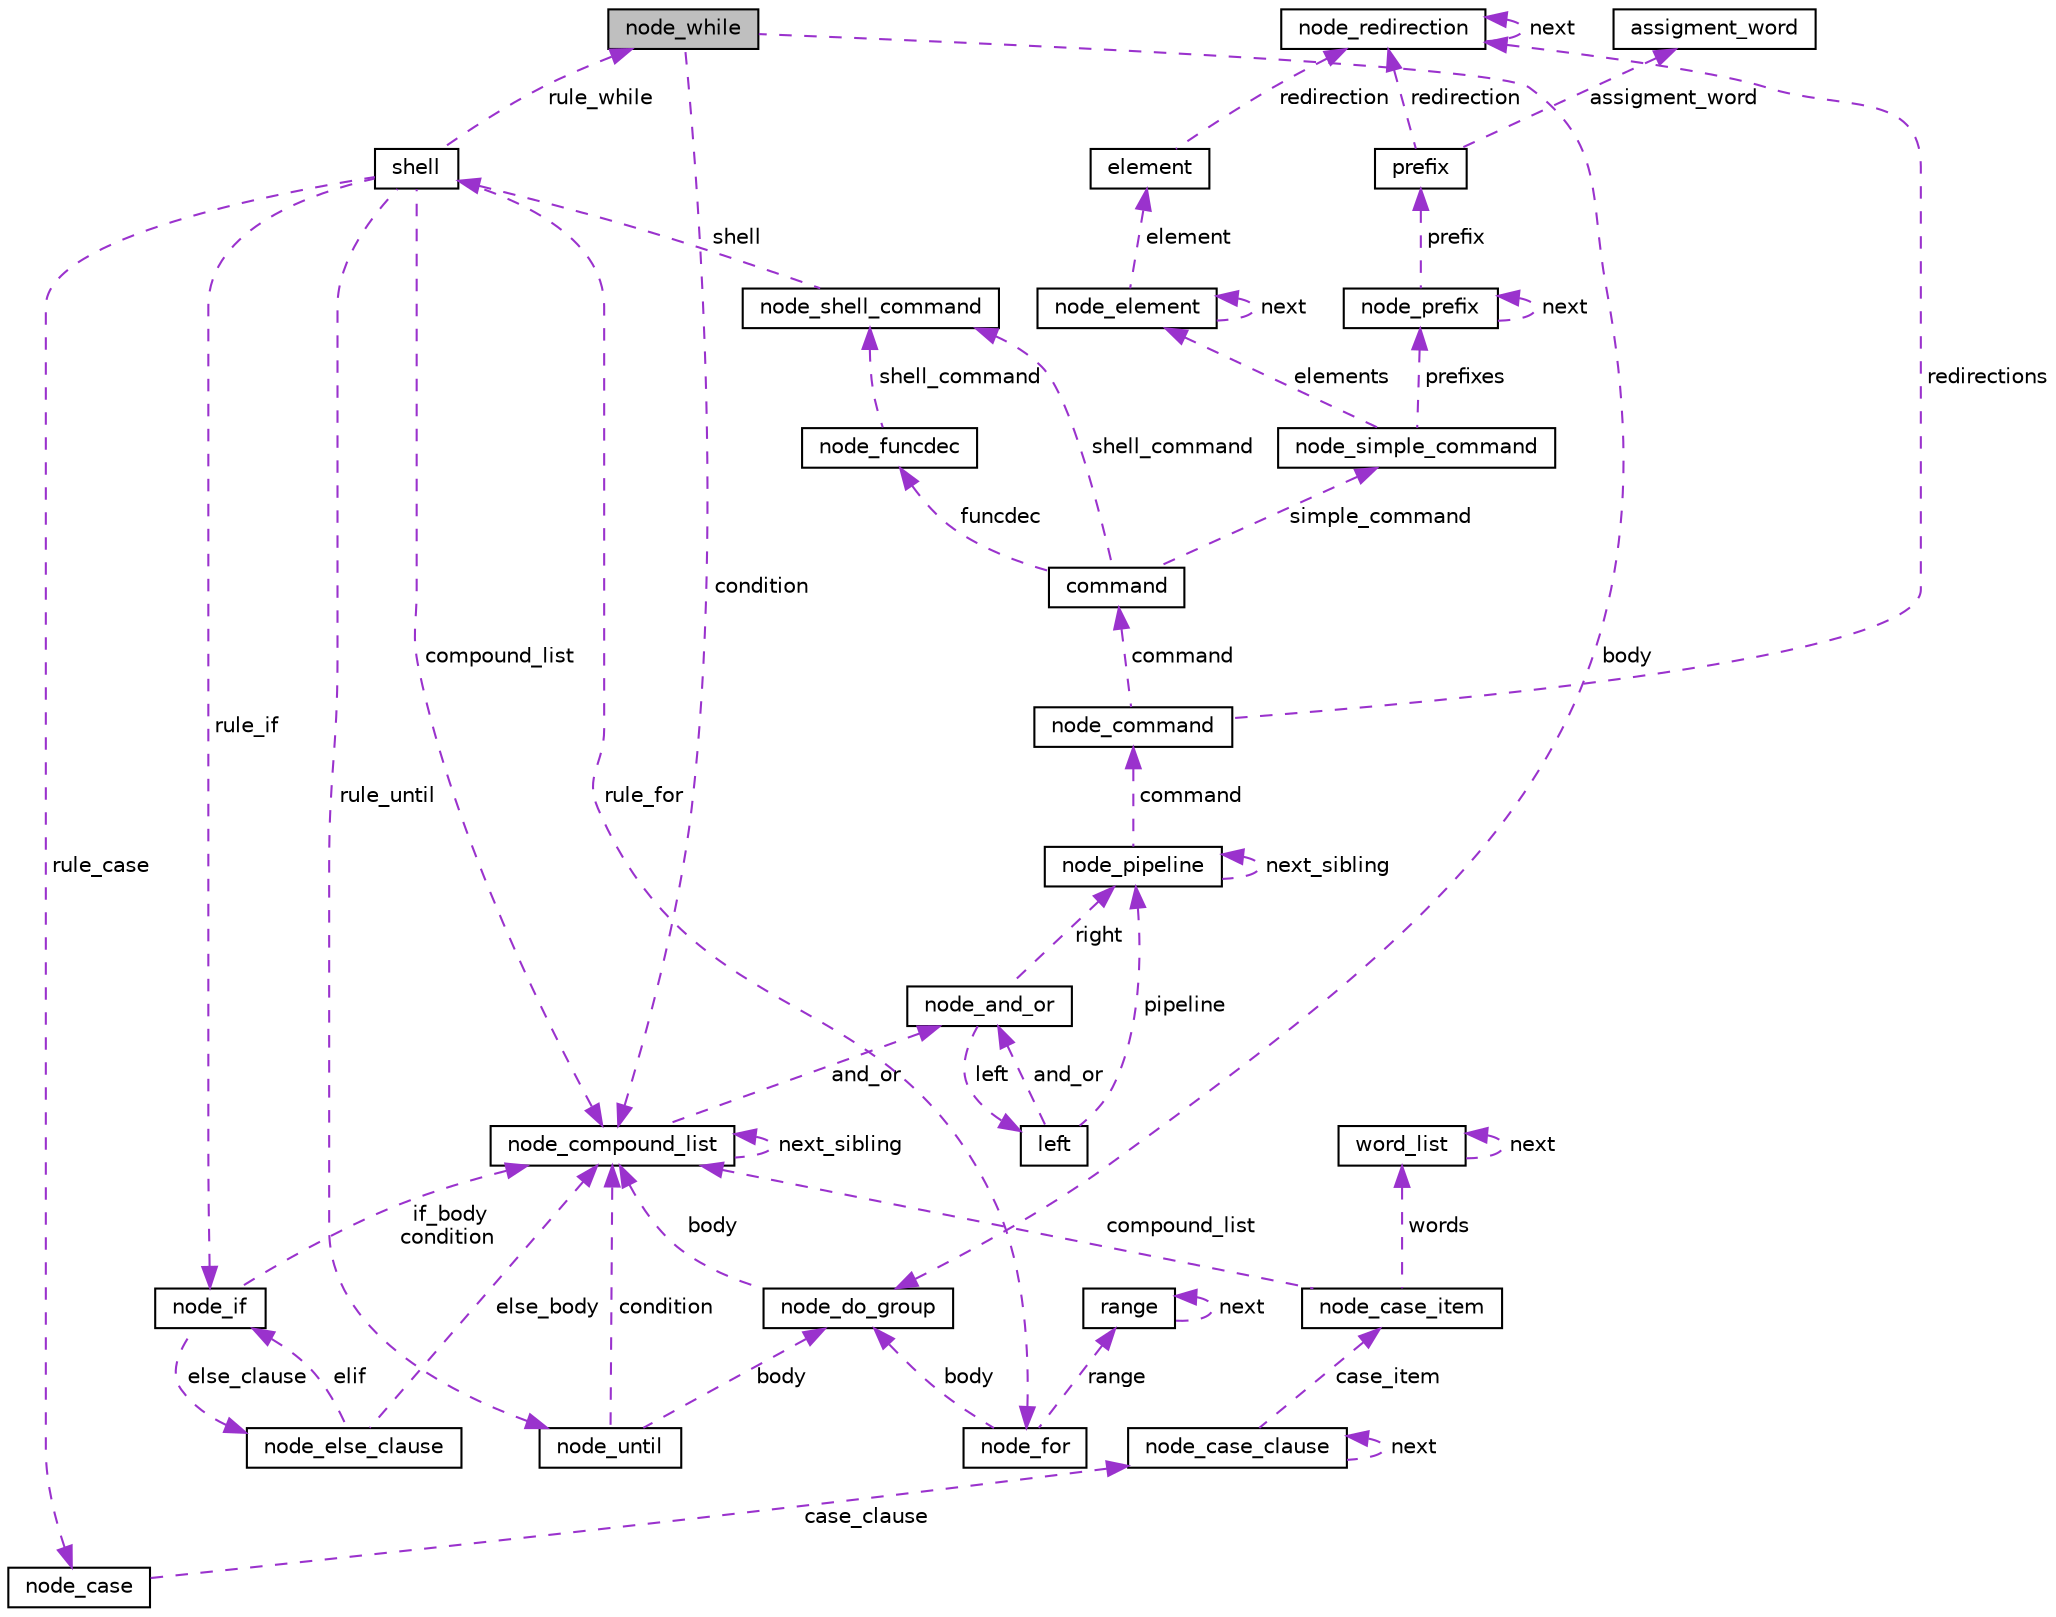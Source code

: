 digraph "node_while"
{
 // LATEX_PDF_SIZE
  edge [fontname="Helvetica",fontsize="10",labelfontname="Helvetica",labelfontsize="10"];
  node [fontname="Helvetica",fontsize="10",shape=record];
  Node1 [label="node_while",height=0.2,width=0.4,color="black", fillcolor="grey75", style="filled", fontcolor="black",tooltip=" "];
  Node2 -> Node1 [dir="back",color="darkorchid3",fontsize="10",style="dashed",label=" body" ,fontname="Helvetica"];
  Node2 [label="node_do_group",height=0.2,width=0.4,color="black", fillcolor="white", style="filled",URL="$structnode__do__group.html",tooltip=" "];
  Node3 -> Node2 [dir="back",color="darkorchid3",fontsize="10",style="dashed",label=" body" ,fontname="Helvetica"];
  Node3 [label="node_compound_list",height=0.2,width=0.4,color="black", fillcolor="white", style="filled",URL="$structnode__compound__list.html",tooltip=" "];
  Node3 -> Node3 [dir="back",color="darkorchid3",fontsize="10",style="dashed",label=" next_sibling" ,fontname="Helvetica"];
  Node4 -> Node3 [dir="back",color="darkorchid3",fontsize="10",style="dashed",label=" and_or" ,fontname="Helvetica"];
  Node4 [label="node_and_or",height=0.2,width=0.4,color="black", fillcolor="white", style="filled",URL="$structnode__and__or.html",tooltip=" "];
  Node5 -> Node4 [dir="back",color="darkorchid3",fontsize="10",style="dashed",label=" right" ,fontname="Helvetica"];
  Node5 [label="node_pipeline",height=0.2,width=0.4,color="black", fillcolor="white", style="filled",URL="$structnode__pipeline.html",tooltip=" "];
  Node5 -> Node5 [dir="back",color="darkorchid3",fontsize="10",style="dashed",label=" next_sibling" ,fontname="Helvetica"];
  Node6 -> Node5 [dir="back",color="darkorchid3",fontsize="10",style="dashed",label=" command" ,fontname="Helvetica"];
  Node6 [label="node_command",height=0.2,width=0.4,color="black", fillcolor="white", style="filled",URL="$structnode__command.html",tooltip=" "];
  Node7 -> Node6 [dir="back",color="darkorchid3",fontsize="10",style="dashed",label=" redirections" ,fontname="Helvetica"];
  Node7 [label="node_redirection",height=0.2,width=0.4,color="black", fillcolor="white", style="filled",URL="$structnode__redirection.html",tooltip=" "];
  Node7 -> Node7 [dir="back",color="darkorchid3",fontsize="10",style="dashed",label=" next" ,fontname="Helvetica"];
  Node8 -> Node6 [dir="back",color="darkorchid3",fontsize="10",style="dashed",label=" command" ,fontname="Helvetica"];
  Node8 [label="command",height=0.2,width=0.4,color="black", fillcolor="white", style="filled",URL="$unionnode__command_1_1command.html",tooltip=" "];
  Node9 -> Node8 [dir="back",color="darkorchid3",fontsize="10",style="dashed",label=" funcdec" ,fontname="Helvetica"];
  Node9 [label="node_funcdec",height=0.2,width=0.4,color="black", fillcolor="white", style="filled",URL="$structnode__funcdec.html",tooltip=" "];
  Node10 -> Node9 [dir="back",color="darkorchid3",fontsize="10",style="dashed",label=" shell_command" ,fontname="Helvetica"];
  Node10 [label="node_shell_command",height=0.2,width=0.4,color="black", fillcolor="white", style="filled",URL="$structnode__shell__command.html",tooltip=" "];
  Node11 -> Node10 [dir="back",color="darkorchid3",fontsize="10",style="dashed",label=" shell" ,fontname="Helvetica"];
  Node11 [label="shell",height=0.2,width=0.4,color="black", fillcolor="white", style="filled",URL="$unionnode__shell__command_1_1shell.html",tooltip=" "];
  Node12 -> Node11 [dir="back",color="darkorchid3",fontsize="10",style="dashed",label=" rule_if" ,fontname="Helvetica"];
  Node12 [label="node_if",height=0.2,width=0.4,color="black", fillcolor="white", style="filled",URL="$structnode__if.html",tooltip=" "];
  Node3 -> Node12 [dir="back",color="darkorchid3",fontsize="10",style="dashed",label=" if_body\ncondition" ,fontname="Helvetica"];
  Node13 -> Node12 [dir="back",color="darkorchid3",fontsize="10",style="dashed",label=" else_clause" ,fontname="Helvetica"];
  Node13 [label="node_else_clause",height=0.2,width=0.4,color="black", fillcolor="white", style="filled",URL="$structnode__else__clause.html",tooltip=" "];
  Node12 -> Node13 [dir="back",color="darkorchid3",fontsize="10",style="dashed",label=" elif" ,fontname="Helvetica"];
  Node3 -> Node13 [dir="back",color="darkorchid3",fontsize="10",style="dashed",label=" else_body" ,fontname="Helvetica"];
  Node3 -> Node11 [dir="back",color="darkorchid3",fontsize="10",style="dashed",label=" compound_list" ,fontname="Helvetica"];
  Node14 -> Node11 [dir="back",color="darkorchid3",fontsize="10",style="dashed",label=" rule_until" ,fontname="Helvetica"];
  Node14 [label="node_until",height=0.2,width=0.4,color="black", fillcolor="white", style="filled",URL="$structnode__until.html",tooltip=" "];
  Node2 -> Node14 [dir="back",color="darkorchid3",fontsize="10",style="dashed",label=" body" ,fontname="Helvetica"];
  Node3 -> Node14 [dir="back",color="darkorchid3",fontsize="10",style="dashed",label=" condition" ,fontname="Helvetica"];
  Node1 -> Node11 [dir="back",color="darkorchid3",fontsize="10",style="dashed",label=" rule_while" ,fontname="Helvetica"];
  Node15 -> Node11 [dir="back",color="darkorchid3",fontsize="10",style="dashed",label=" rule_for" ,fontname="Helvetica"];
  Node15 [label="node_for",height=0.2,width=0.4,color="black", fillcolor="white", style="filled",URL="$structnode__for.html",tooltip=" "];
  Node2 -> Node15 [dir="back",color="darkorchid3",fontsize="10",style="dashed",label=" body" ,fontname="Helvetica"];
  Node16 -> Node15 [dir="back",color="darkorchid3",fontsize="10",style="dashed",label=" range" ,fontname="Helvetica"];
  Node16 [label="range",height=0.2,width=0.4,color="black", fillcolor="white", style="filled",URL="$structrange.html",tooltip=" "];
  Node16 -> Node16 [dir="back",color="darkorchid3",fontsize="10",style="dashed",label=" next" ,fontname="Helvetica"];
  Node17 -> Node11 [dir="back",color="darkorchid3",fontsize="10",style="dashed",label=" rule_case" ,fontname="Helvetica"];
  Node17 [label="node_case",height=0.2,width=0.4,color="black", fillcolor="white", style="filled",URL="$structnode__case.html",tooltip=" "];
  Node18 -> Node17 [dir="back",color="darkorchid3",fontsize="10",style="dashed",label=" case_clause" ,fontname="Helvetica"];
  Node18 [label="node_case_clause",height=0.2,width=0.4,color="black", fillcolor="white", style="filled",URL="$structnode__case__clause.html",tooltip=" "];
  Node18 -> Node18 [dir="back",color="darkorchid3",fontsize="10",style="dashed",label=" next" ,fontname="Helvetica"];
  Node19 -> Node18 [dir="back",color="darkorchid3",fontsize="10",style="dashed",label=" case_item" ,fontname="Helvetica"];
  Node19 [label="node_case_item",height=0.2,width=0.4,color="black", fillcolor="white", style="filled",URL="$structnode__case__item.html",tooltip=" "];
  Node3 -> Node19 [dir="back",color="darkorchid3",fontsize="10",style="dashed",label=" compound_list" ,fontname="Helvetica"];
  Node20 -> Node19 [dir="back",color="darkorchid3",fontsize="10",style="dashed",label=" words" ,fontname="Helvetica"];
  Node20 [label="word_list",height=0.2,width=0.4,color="black", fillcolor="white", style="filled",URL="$structword__list.html",tooltip=" "];
  Node20 -> Node20 [dir="back",color="darkorchid3",fontsize="10",style="dashed",label=" next" ,fontname="Helvetica"];
  Node21 -> Node8 [dir="back",color="darkorchid3",fontsize="10",style="dashed",label=" simple_command" ,fontname="Helvetica"];
  Node21 [label="node_simple_command",height=0.2,width=0.4,color="black", fillcolor="white", style="filled",URL="$structnode__simple__command.html",tooltip=" "];
  Node22 -> Node21 [dir="back",color="darkorchid3",fontsize="10",style="dashed",label=" elements" ,fontname="Helvetica"];
  Node22 [label="node_element",height=0.2,width=0.4,color="black", fillcolor="white", style="filled",URL="$structnode__element.html",tooltip=" "];
  Node22 -> Node22 [dir="back",color="darkorchid3",fontsize="10",style="dashed",label=" next" ,fontname="Helvetica"];
  Node23 -> Node22 [dir="back",color="darkorchid3",fontsize="10",style="dashed",label=" element" ,fontname="Helvetica"];
  Node23 [label="element",height=0.2,width=0.4,color="black", fillcolor="white", style="filled",URL="$unionnode__element_1_1element.html",tooltip=" "];
  Node7 -> Node23 [dir="back",color="darkorchid3",fontsize="10",style="dashed",label=" redirection" ,fontname="Helvetica"];
  Node24 -> Node21 [dir="back",color="darkorchid3",fontsize="10",style="dashed",label=" prefixes" ,fontname="Helvetica"];
  Node24 [label="node_prefix",height=0.2,width=0.4,color="black", fillcolor="white", style="filled",URL="$structnode__prefix.html",tooltip=" "];
  Node24 -> Node24 [dir="back",color="darkorchid3",fontsize="10",style="dashed",label=" next" ,fontname="Helvetica"];
  Node25 -> Node24 [dir="back",color="darkorchid3",fontsize="10",style="dashed",label=" prefix" ,fontname="Helvetica"];
  Node25 [label="prefix",height=0.2,width=0.4,color="black", fillcolor="white", style="filled",URL="$unionnode__prefix_1_1prefix.html",tooltip=" "];
  Node7 -> Node25 [dir="back",color="darkorchid3",fontsize="10",style="dashed",label=" redirection" ,fontname="Helvetica"];
  Node26 -> Node25 [dir="back",color="darkorchid3",fontsize="10",style="dashed",label=" assigment_word" ,fontname="Helvetica"];
  Node26 [label="assigment_word",height=0.2,width=0.4,color="black", fillcolor="white", style="filled",URL="$structnode__prefix_1_1prefix_1_1assigment__word.html",tooltip=" "];
  Node10 -> Node8 [dir="back",color="darkorchid3",fontsize="10",style="dashed",label=" shell_command" ,fontname="Helvetica"];
  Node27 -> Node4 [dir="back",color="darkorchid3",fontsize="10",style="dashed",label=" left" ,fontname="Helvetica"];
  Node27 [label="left",height=0.2,width=0.4,color="black", fillcolor="white", style="filled",URL="$unionnode__and__or_1_1left.html",tooltip=" "];
  Node5 -> Node27 [dir="back",color="darkorchid3",fontsize="10",style="dashed",label=" pipeline" ,fontname="Helvetica"];
  Node4 -> Node27 [dir="back",color="darkorchid3",fontsize="10",style="dashed",label=" and_or" ,fontname="Helvetica"];
  Node3 -> Node1 [dir="back",color="darkorchid3",fontsize="10",style="dashed",label=" condition" ,fontname="Helvetica"];
}
